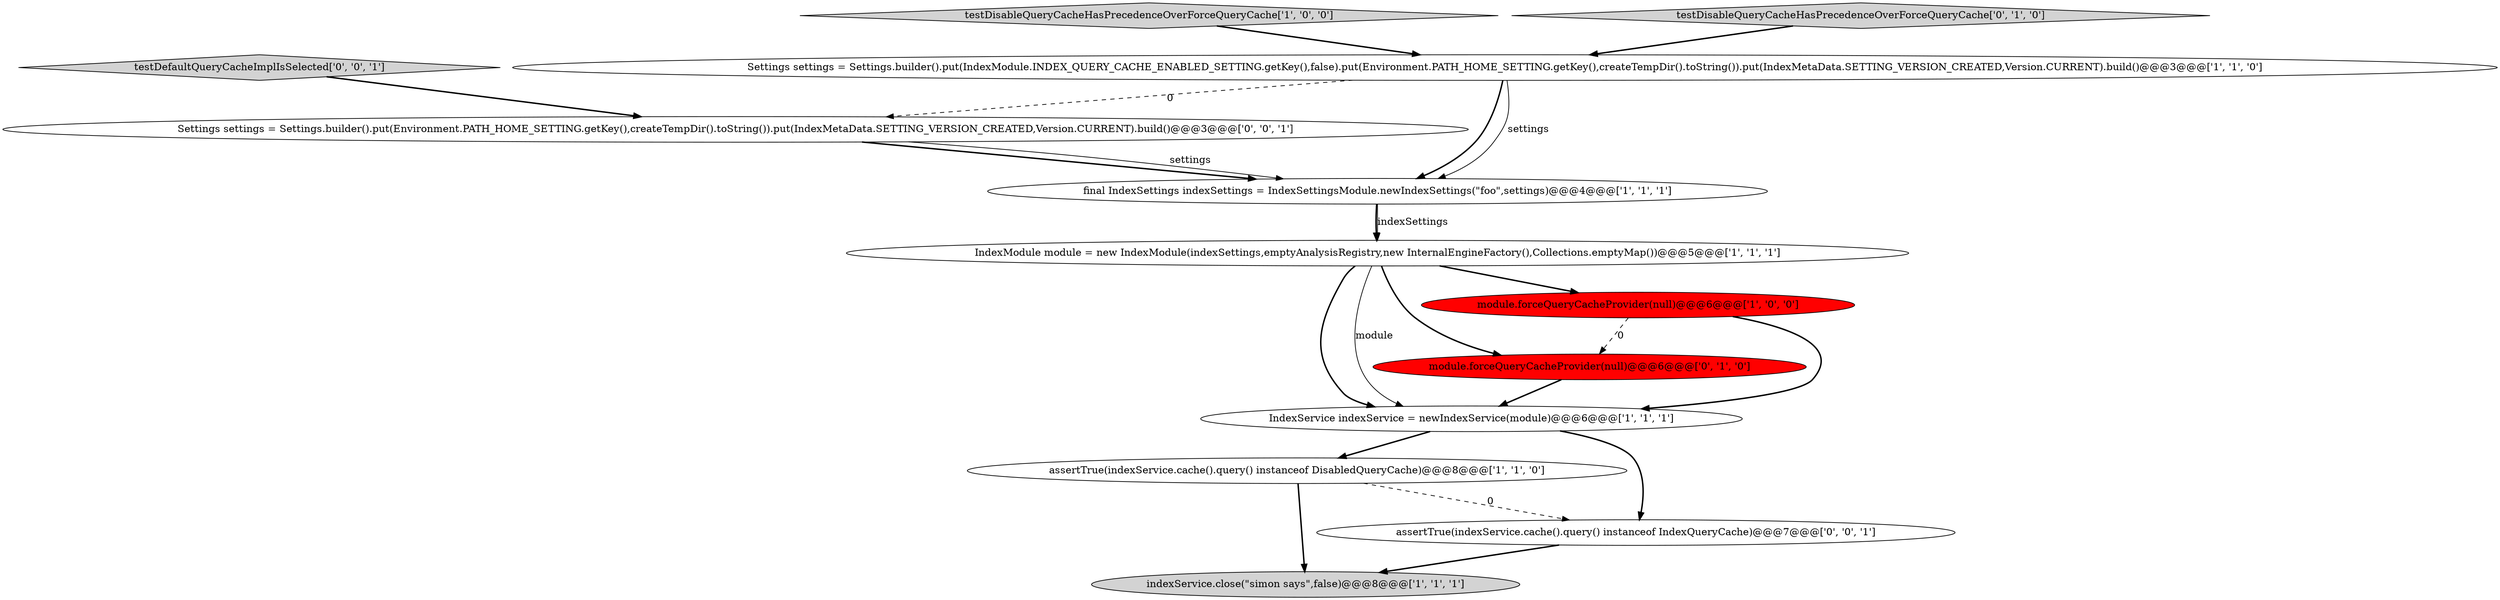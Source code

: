 digraph {
0 [style = filled, label = "IndexModule module = new IndexModule(indexSettings,emptyAnalysisRegistry,new InternalEngineFactory(),Collections.emptyMap())@@@5@@@['1', '1', '1']", fillcolor = white, shape = ellipse image = "AAA0AAABBB1BBB"];
10 [style = filled, label = "testDefaultQueryCacheImplIsSelected['0', '0', '1']", fillcolor = lightgray, shape = diamond image = "AAA0AAABBB3BBB"];
2 [style = filled, label = "IndexService indexService = newIndexService(module)@@@6@@@['1', '1', '1']", fillcolor = white, shape = ellipse image = "AAA0AAABBB1BBB"];
12 [style = filled, label = "Settings settings = Settings.builder().put(Environment.PATH_HOME_SETTING.getKey(),createTempDir().toString()).put(IndexMetaData.SETTING_VERSION_CREATED,Version.CURRENT).build()@@@3@@@['0', '0', '1']", fillcolor = white, shape = ellipse image = "AAA0AAABBB3BBB"];
8 [style = filled, label = "module.forceQueryCacheProvider(null)@@@6@@@['0', '1', '0']", fillcolor = red, shape = ellipse image = "AAA1AAABBB2BBB"];
1 [style = filled, label = "assertTrue(indexService.cache().query() instanceof DisabledQueryCache)@@@8@@@['1', '1', '0']", fillcolor = white, shape = ellipse image = "AAA0AAABBB1BBB"];
6 [style = filled, label = "indexService.close(\"simon says\",false)@@@8@@@['1', '1', '1']", fillcolor = lightgray, shape = ellipse image = "AAA0AAABBB1BBB"];
4 [style = filled, label = "final IndexSettings indexSettings = IndexSettingsModule.newIndexSettings(\"foo\",settings)@@@4@@@['1', '1', '1']", fillcolor = white, shape = ellipse image = "AAA0AAABBB1BBB"];
11 [style = filled, label = "assertTrue(indexService.cache().query() instanceof IndexQueryCache)@@@7@@@['0', '0', '1']", fillcolor = white, shape = ellipse image = "AAA0AAABBB3BBB"];
7 [style = filled, label = "testDisableQueryCacheHasPrecedenceOverForceQueryCache['1', '0', '0']", fillcolor = lightgray, shape = diamond image = "AAA0AAABBB1BBB"];
5 [style = filled, label = "Settings settings = Settings.builder().put(IndexModule.INDEX_QUERY_CACHE_ENABLED_SETTING.getKey(),false).put(Environment.PATH_HOME_SETTING.getKey(),createTempDir().toString()).put(IndexMetaData.SETTING_VERSION_CREATED,Version.CURRENT).build()@@@3@@@['1', '1', '0']", fillcolor = white, shape = ellipse image = "AAA0AAABBB1BBB"];
3 [style = filled, label = "module.forceQueryCacheProvider(null)@@@6@@@['1', '0', '0']", fillcolor = red, shape = ellipse image = "AAA1AAABBB1BBB"];
9 [style = filled, label = "testDisableQueryCacheHasPrecedenceOverForceQueryCache['0', '1', '0']", fillcolor = lightgray, shape = diamond image = "AAA0AAABBB2BBB"];
0->3 [style = bold, label=""];
5->12 [style = dashed, label="0"];
2->1 [style = bold, label=""];
11->6 [style = bold, label=""];
0->2 [style = bold, label=""];
4->0 [style = bold, label=""];
7->5 [style = bold, label=""];
1->6 [style = bold, label=""];
3->2 [style = bold, label=""];
8->2 [style = bold, label=""];
12->4 [style = bold, label=""];
10->12 [style = bold, label=""];
1->11 [style = dashed, label="0"];
5->4 [style = bold, label=""];
0->2 [style = solid, label="module"];
0->8 [style = bold, label=""];
4->0 [style = solid, label="indexSettings"];
12->4 [style = solid, label="settings"];
9->5 [style = bold, label=""];
3->8 [style = dashed, label="0"];
5->4 [style = solid, label="settings"];
2->11 [style = bold, label=""];
}
